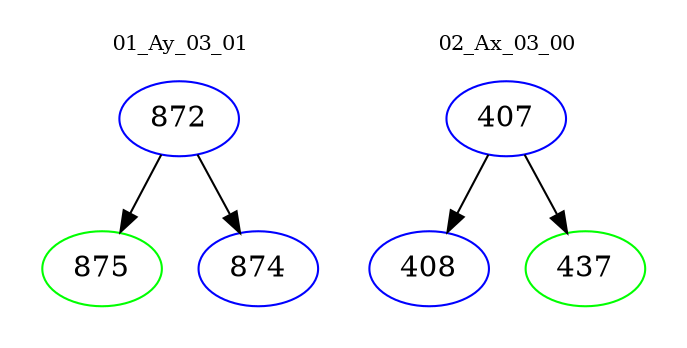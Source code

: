 digraph{
subgraph cluster_0 {
color = white
label = "01_Ay_03_01";
fontsize=10;
T0_872 [label="872", color="blue"]
T0_872 -> T0_875 [color="black"]
T0_875 [label="875", color="green"]
T0_872 -> T0_874 [color="black"]
T0_874 [label="874", color="blue"]
}
subgraph cluster_1 {
color = white
label = "02_Ax_03_00";
fontsize=10;
T1_407 [label="407", color="blue"]
T1_407 -> T1_408 [color="black"]
T1_408 [label="408", color="blue"]
T1_407 -> T1_437 [color="black"]
T1_437 [label="437", color="green"]
}
}
